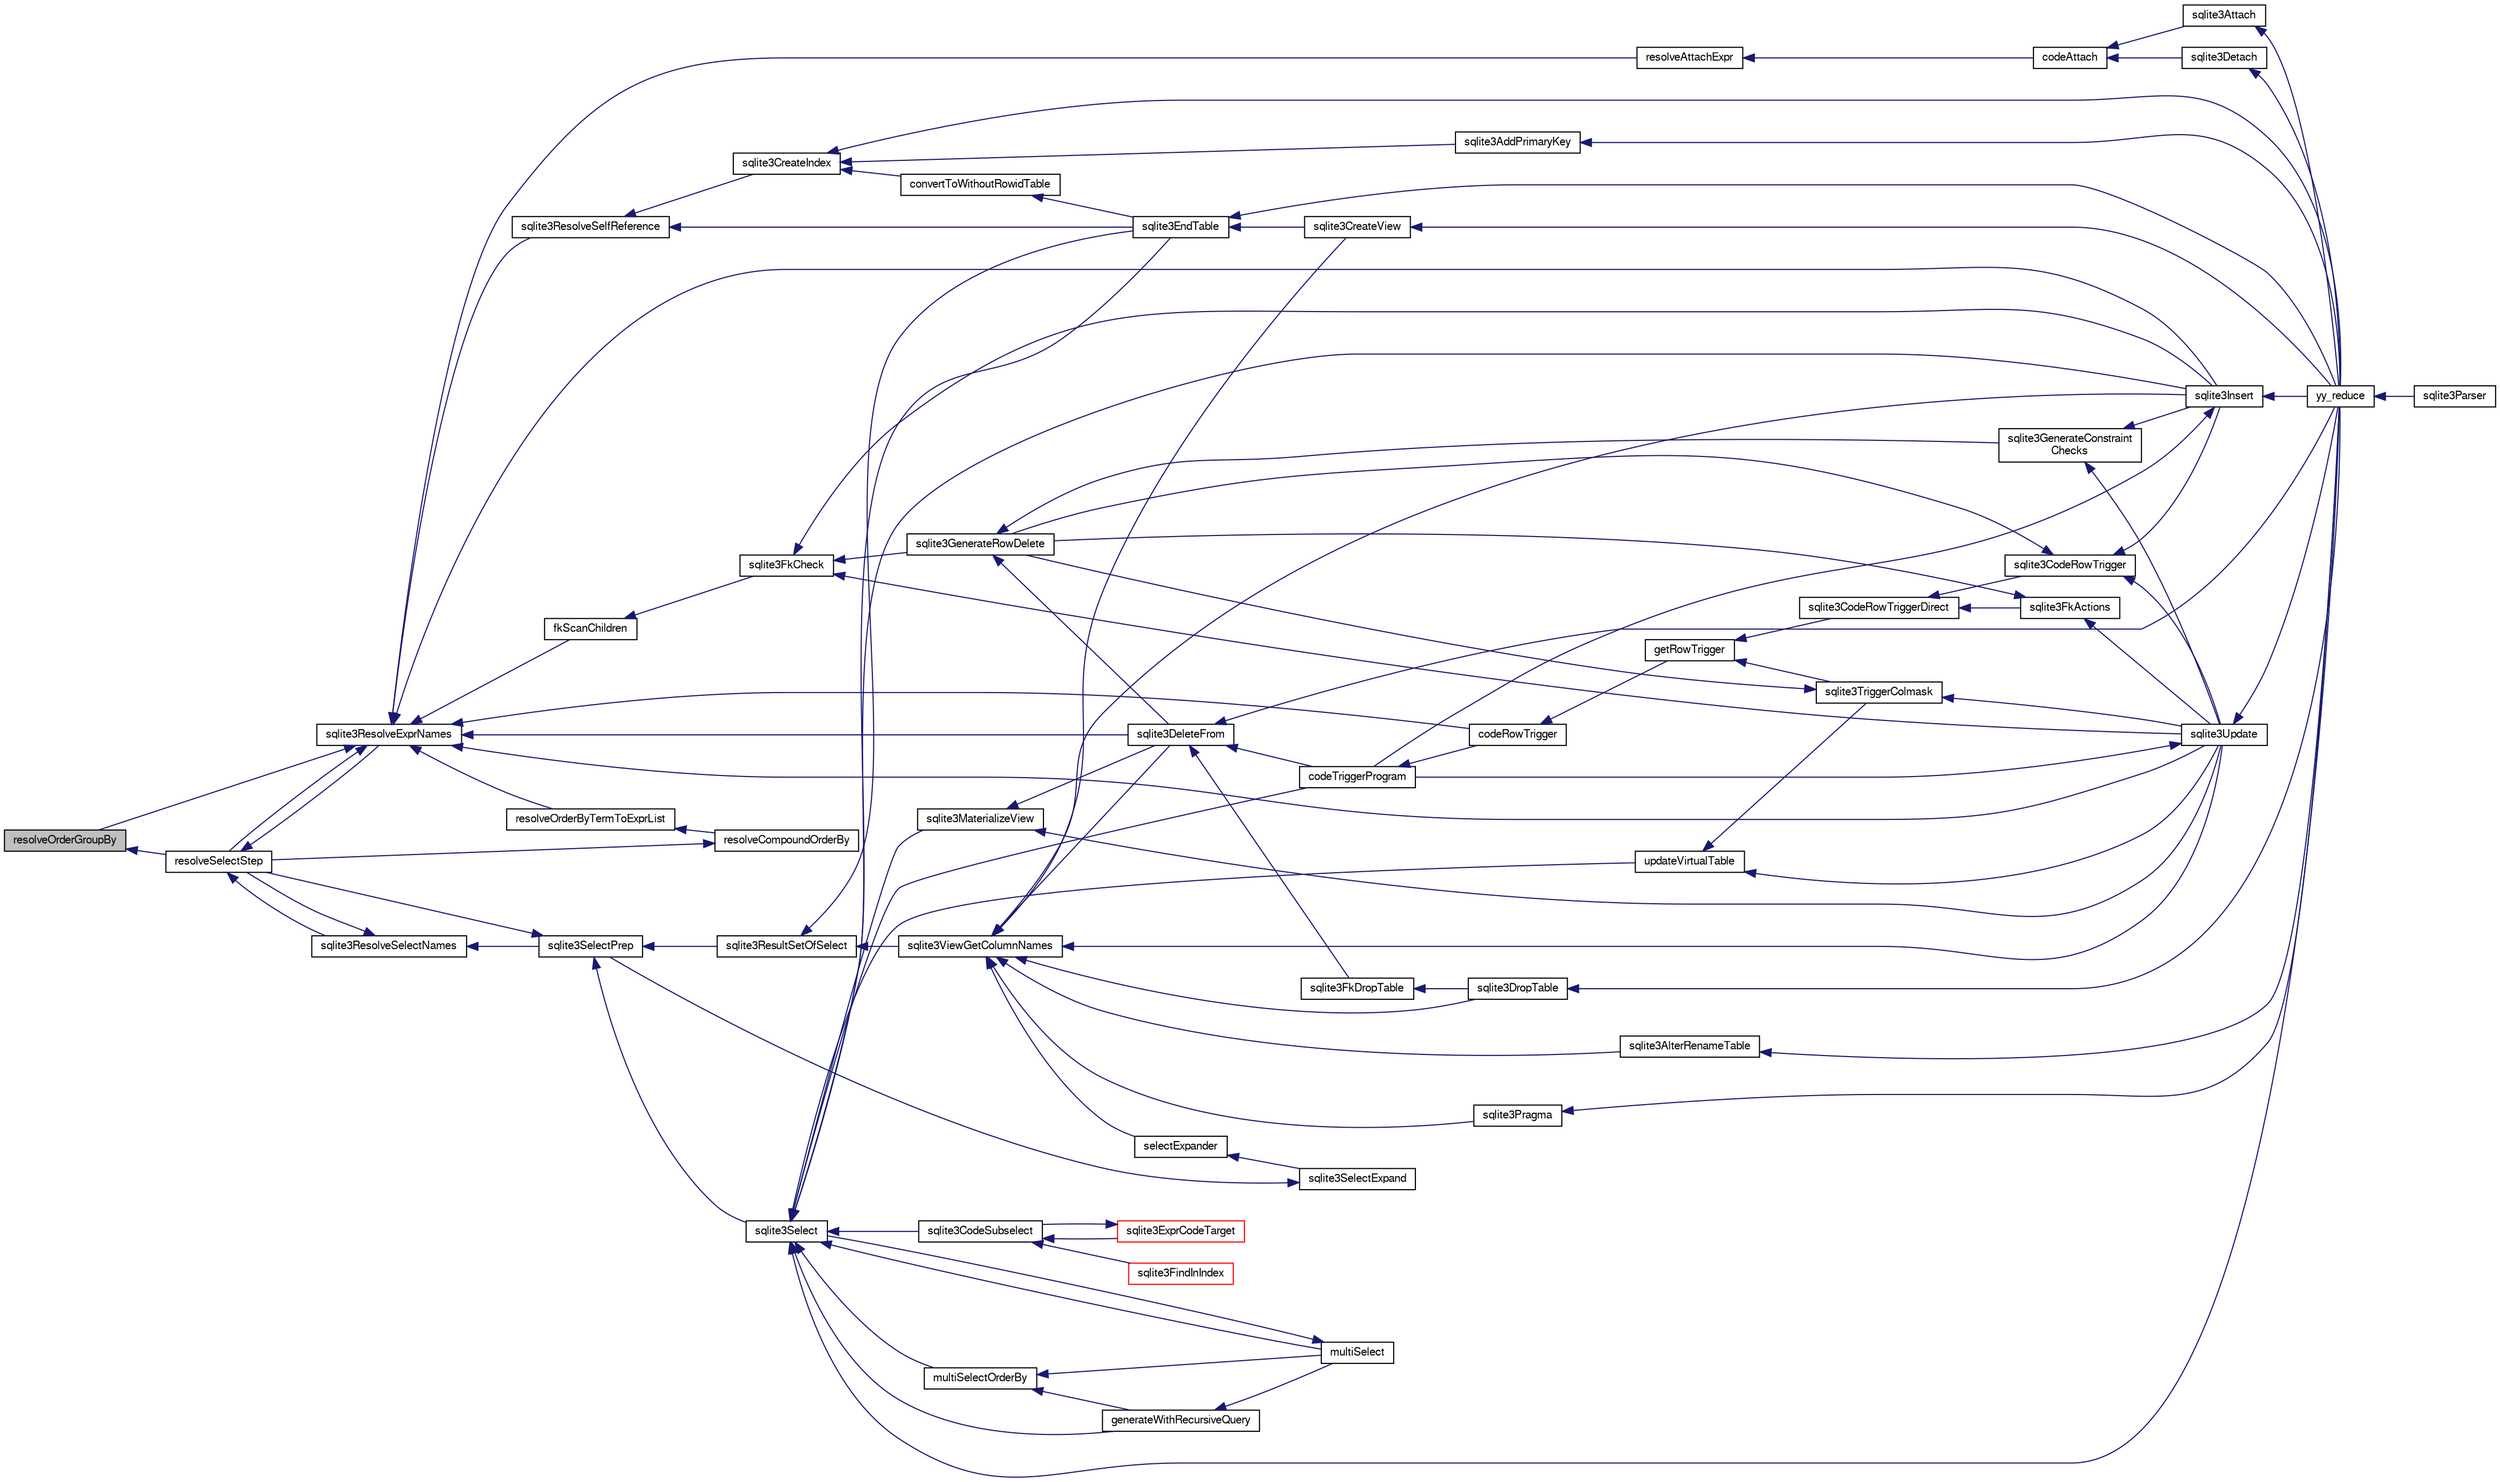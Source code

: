 digraph "resolveOrderGroupBy"
{
  edge [fontname="FreeSans",fontsize="10",labelfontname="FreeSans",labelfontsize="10"];
  node [fontname="FreeSans",fontsize="10",shape=record];
  rankdir="LR";
  Node276193 [label="resolveOrderGroupBy",height=0.2,width=0.4,color="black", fillcolor="grey75", style="filled", fontcolor="black"];
  Node276193 -> Node276194 [dir="back",color="midnightblue",fontsize="10",style="solid",fontname="FreeSans"];
  Node276194 [label="resolveSelectStep",height=0.2,width=0.4,color="black", fillcolor="white", style="filled",URL="$sqlite3_8c.html#a0b9015a9e505c63fd104dcbad672c814"];
  Node276194 -> Node276195 [dir="back",color="midnightblue",fontsize="10",style="solid",fontname="FreeSans"];
  Node276195 [label="sqlite3ResolveExprNames",height=0.2,width=0.4,color="black", fillcolor="white", style="filled",URL="$sqlite3_8c.html#a537cf717a3f847807d3a3fd65da636ad"];
  Node276195 -> Node276196 [dir="back",color="midnightblue",fontsize="10",style="solid",fontname="FreeSans"];
  Node276196 [label="resolveOrderByTermToExprList",height=0.2,width=0.4,color="black", fillcolor="white", style="filled",URL="$sqlite3_8c.html#ac7f7eabdc769257622ad90aac3e02fe6"];
  Node276196 -> Node276197 [dir="back",color="midnightblue",fontsize="10",style="solid",fontname="FreeSans"];
  Node276197 [label="resolveCompoundOrderBy",height=0.2,width=0.4,color="black", fillcolor="white", style="filled",URL="$sqlite3_8c.html#a462c5aa49cfd6aad6a92fa60ddefc569"];
  Node276197 -> Node276194 [dir="back",color="midnightblue",fontsize="10",style="solid",fontname="FreeSans"];
  Node276195 -> Node276193 [dir="back",color="midnightblue",fontsize="10",style="solid",fontname="FreeSans"];
  Node276195 -> Node276194 [dir="back",color="midnightblue",fontsize="10",style="solid",fontname="FreeSans"];
  Node276195 -> Node276198 [dir="back",color="midnightblue",fontsize="10",style="solid",fontname="FreeSans"];
  Node276198 [label="sqlite3ResolveSelfReference",height=0.2,width=0.4,color="black", fillcolor="white", style="filled",URL="$sqlite3_8c.html#ab524095a849de78f8728167d19336094"];
  Node276198 -> Node276199 [dir="back",color="midnightblue",fontsize="10",style="solid",fontname="FreeSans"];
  Node276199 [label="sqlite3EndTable",height=0.2,width=0.4,color="black", fillcolor="white", style="filled",URL="$sqlite3_8c.html#a7b5f2c66c0f0b6f819d970ca389768b0"];
  Node276199 -> Node276200 [dir="back",color="midnightblue",fontsize="10",style="solid",fontname="FreeSans"];
  Node276200 [label="sqlite3CreateView",height=0.2,width=0.4,color="black", fillcolor="white", style="filled",URL="$sqlite3_8c.html#a9d85cb00ff71dee5cd9a019503a6982e"];
  Node276200 -> Node276201 [dir="back",color="midnightblue",fontsize="10",style="solid",fontname="FreeSans"];
  Node276201 [label="yy_reduce",height=0.2,width=0.4,color="black", fillcolor="white", style="filled",URL="$sqlite3_8c.html#a7c419a9b25711c666a9a2449ef377f14"];
  Node276201 -> Node276202 [dir="back",color="midnightblue",fontsize="10",style="solid",fontname="FreeSans"];
  Node276202 [label="sqlite3Parser",height=0.2,width=0.4,color="black", fillcolor="white", style="filled",URL="$sqlite3_8c.html#a0327d71a5fabe0b6a343d78a2602e72a"];
  Node276199 -> Node276201 [dir="back",color="midnightblue",fontsize="10",style="solid",fontname="FreeSans"];
  Node276198 -> Node276203 [dir="back",color="midnightblue",fontsize="10",style="solid",fontname="FreeSans"];
  Node276203 [label="sqlite3CreateIndex",height=0.2,width=0.4,color="black", fillcolor="white", style="filled",URL="$sqlite3_8c.html#a8dbe5e590ab6c58a8c45f34f7c81e825"];
  Node276203 -> Node276204 [dir="back",color="midnightblue",fontsize="10",style="solid",fontname="FreeSans"];
  Node276204 [label="sqlite3AddPrimaryKey",height=0.2,width=0.4,color="black", fillcolor="white", style="filled",URL="$sqlite3_8c.html#af2b0672c3379d2a7d927d210ae0ade62"];
  Node276204 -> Node276201 [dir="back",color="midnightblue",fontsize="10",style="solid",fontname="FreeSans"];
  Node276203 -> Node276205 [dir="back",color="midnightblue",fontsize="10",style="solid",fontname="FreeSans"];
  Node276205 [label="convertToWithoutRowidTable",height=0.2,width=0.4,color="black", fillcolor="white", style="filled",URL="$sqlite3_8c.html#a0d41effc4e4a0ba740429a08f6747313"];
  Node276205 -> Node276199 [dir="back",color="midnightblue",fontsize="10",style="solid",fontname="FreeSans"];
  Node276203 -> Node276201 [dir="back",color="midnightblue",fontsize="10",style="solid",fontname="FreeSans"];
  Node276195 -> Node276206 [dir="back",color="midnightblue",fontsize="10",style="solid",fontname="FreeSans"];
  Node276206 [label="resolveAttachExpr",height=0.2,width=0.4,color="black", fillcolor="white", style="filled",URL="$sqlite3_8c.html#a2b0ae2ee3fae38ccc805f582a9ce38f5"];
  Node276206 -> Node276207 [dir="back",color="midnightblue",fontsize="10",style="solid",fontname="FreeSans"];
  Node276207 [label="codeAttach",height=0.2,width=0.4,color="black", fillcolor="white", style="filled",URL="$sqlite3_8c.html#ade4e9e30d828a19c191fdcb098676d5b"];
  Node276207 -> Node276208 [dir="back",color="midnightblue",fontsize="10",style="solid",fontname="FreeSans"];
  Node276208 [label="sqlite3Detach",height=0.2,width=0.4,color="black", fillcolor="white", style="filled",URL="$sqlite3_8c.html#ab1a5a0b01c7560aef5e0b8603a68747d"];
  Node276208 -> Node276201 [dir="back",color="midnightblue",fontsize="10",style="solid",fontname="FreeSans"];
  Node276207 -> Node276209 [dir="back",color="midnightblue",fontsize="10",style="solid",fontname="FreeSans"];
  Node276209 [label="sqlite3Attach",height=0.2,width=0.4,color="black", fillcolor="white", style="filled",URL="$sqlite3_8c.html#ae0907fe0b43cc1b4c7e6a16213e8546f"];
  Node276209 -> Node276201 [dir="back",color="midnightblue",fontsize="10",style="solid",fontname="FreeSans"];
  Node276195 -> Node276210 [dir="back",color="midnightblue",fontsize="10",style="solid",fontname="FreeSans"];
  Node276210 [label="sqlite3DeleteFrom",height=0.2,width=0.4,color="black", fillcolor="white", style="filled",URL="$sqlite3_8c.html#ab9b4b45349188b49eabb23f94608a091"];
  Node276210 -> Node276211 [dir="back",color="midnightblue",fontsize="10",style="solid",fontname="FreeSans"];
  Node276211 [label="sqlite3FkDropTable",height=0.2,width=0.4,color="black", fillcolor="white", style="filled",URL="$sqlite3_8c.html#a1218c6fc74e89152ceaa4760e82f5ef9"];
  Node276211 -> Node276212 [dir="back",color="midnightblue",fontsize="10",style="solid",fontname="FreeSans"];
  Node276212 [label="sqlite3DropTable",height=0.2,width=0.4,color="black", fillcolor="white", style="filled",URL="$sqlite3_8c.html#a5534f77364b5568783c0e50db3c9defb"];
  Node276212 -> Node276201 [dir="back",color="midnightblue",fontsize="10",style="solid",fontname="FreeSans"];
  Node276210 -> Node276213 [dir="back",color="midnightblue",fontsize="10",style="solid",fontname="FreeSans"];
  Node276213 [label="codeTriggerProgram",height=0.2,width=0.4,color="black", fillcolor="white", style="filled",URL="$sqlite3_8c.html#a120801f59d9281d201d2ff4b2606836e"];
  Node276213 -> Node276214 [dir="back",color="midnightblue",fontsize="10",style="solid",fontname="FreeSans"];
  Node276214 [label="codeRowTrigger",height=0.2,width=0.4,color="black", fillcolor="white", style="filled",URL="$sqlite3_8c.html#a463cea5aaaf388b560b206570a0022fc"];
  Node276214 -> Node276215 [dir="back",color="midnightblue",fontsize="10",style="solid",fontname="FreeSans"];
  Node276215 [label="getRowTrigger",height=0.2,width=0.4,color="black", fillcolor="white", style="filled",URL="$sqlite3_8c.html#a69626ef20b540d1a2b19cf56f3f45689"];
  Node276215 -> Node276216 [dir="back",color="midnightblue",fontsize="10",style="solid",fontname="FreeSans"];
  Node276216 [label="sqlite3CodeRowTriggerDirect",height=0.2,width=0.4,color="black", fillcolor="white", style="filled",URL="$sqlite3_8c.html#ad92829f9001bcf89a0299dad5a48acd4"];
  Node276216 -> Node276217 [dir="back",color="midnightblue",fontsize="10",style="solid",fontname="FreeSans"];
  Node276217 [label="sqlite3FkActions",height=0.2,width=0.4,color="black", fillcolor="white", style="filled",URL="$sqlite3_8c.html#a39159bd1623724946c22355ba7f3ef90"];
  Node276217 -> Node276218 [dir="back",color="midnightblue",fontsize="10",style="solid",fontname="FreeSans"];
  Node276218 [label="sqlite3GenerateRowDelete",height=0.2,width=0.4,color="black", fillcolor="white", style="filled",URL="$sqlite3_8c.html#a2c76cbf3027fc18fdbb8cb4cd96b77d9"];
  Node276218 -> Node276210 [dir="back",color="midnightblue",fontsize="10",style="solid",fontname="FreeSans"];
  Node276218 -> Node276219 [dir="back",color="midnightblue",fontsize="10",style="solid",fontname="FreeSans"];
  Node276219 [label="sqlite3GenerateConstraint\lChecks",height=0.2,width=0.4,color="black", fillcolor="white", style="filled",URL="$sqlite3_8c.html#aef639c1e6a0c0a67ca6e7690ad931bd2"];
  Node276219 -> Node276220 [dir="back",color="midnightblue",fontsize="10",style="solid",fontname="FreeSans"];
  Node276220 [label="sqlite3Insert",height=0.2,width=0.4,color="black", fillcolor="white", style="filled",URL="$sqlite3_8c.html#a5b17c9c2000bae6bdff8e6be48d7dc2b"];
  Node276220 -> Node276213 [dir="back",color="midnightblue",fontsize="10",style="solid",fontname="FreeSans"];
  Node276220 -> Node276201 [dir="back",color="midnightblue",fontsize="10",style="solid",fontname="FreeSans"];
  Node276219 -> Node276221 [dir="back",color="midnightblue",fontsize="10",style="solid",fontname="FreeSans"];
  Node276221 [label="sqlite3Update",height=0.2,width=0.4,color="black", fillcolor="white", style="filled",URL="$sqlite3_8c.html#ac5aa67c46e8cc8174566fabe6809fafa"];
  Node276221 -> Node276213 [dir="back",color="midnightblue",fontsize="10",style="solid",fontname="FreeSans"];
  Node276221 -> Node276201 [dir="back",color="midnightblue",fontsize="10",style="solid",fontname="FreeSans"];
  Node276217 -> Node276221 [dir="back",color="midnightblue",fontsize="10",style="solid",fontname="FreeSans"];
  Node276216 -> Node276222 [dir="back",color="midnightblue",fontsize="10",style="solid",fontname="FreeSans"];
  Node276222 [label="sqlite3CodeRowTrigger",height=0.2,width=0.4,color="black", fillcolor="white", style="filled",URL="$sqlite3_8c.html#a37f21393c74de4d01b16761ee9abacd9"];
  Node276222 -> Node276218 [dir="back",color="midnightblue",fontsize="10",style="solid",fontname="FreeSans"];
  Node276222 -> Node276220 [dir="back",color="midnightblue",fontsize="10",style="solid",fontname="FreeSans"];
  Node276222 -> Node276221 [dir="back",color="midnightblue",fontsize="10",style="solid",fontname="FreeSans"];
  Node276215 -> Node276223 [dir="back",color="midnightblue",fontsize="10",style="solid",fontname="FreeSans"];
  Node276223 [label="sqlite3TriggerColmask",height=0.2,width=0.4,color="black", fillcolor="white", style="filled",URL="$sqlite3_8c.html#acace8e99e37ae5e84ea03c65e820c540"];
  Node276223 -> Node276218 [dir="back",color="midnightblue",fontsize="10",style="solid",fontname="FreeSans"];
  Node276223 -> Node276221 [dir="back",color="midnightblue",fontsize="10",style="solid",fontname="FreeSans"];
  Node276210 -> Node276201 [dir="back",color="midnightblue",fontsize="10",style="solid",fontname="FreeSans"];
  Node276195 -> Node276224 [dir="back",color="midnightblue",fontsize="10",style="solid",fontname="FreeSans"];
  Node276224 [label="fkScanChildren",height=0.2,width=0.4,color="black", fillcolor="white", style="filled",URL="$sqlite3_8c.html#a67c9dcb484336b3155e7a82a037d4691"];
  Node276224 -> Node276225 [dir="back",color="midnightblue",fontsize="10",style="solid",fontname="FreeSans"];
  Node276225 [label="sqlite3FkCheck",height=0.2,width=0.4,color="black", fillcolor="white", style="filled",URL="$sqlite3_8c.html#aa38fb76c7d6f48f19772877a41703b92"];
  Node276225 -> Node276218 [dir="back",color="midnightblue",fontsize="10",style="solid",fontname="FreeSans"];
  Node276225 -> Node276220 [dir="back",color="midnightblue",fontsize="10",style="solid",fontname="FreeSans"];
  Node276225 -> Node276221 [dir="back",color="midnightblue",fontsize="10",style="solid",fontname="FreeSans"];
  Node276195 -> Node276220 [dir="back",color="midnightblue",fontsize="10",style="solid",fontname="FreeSans"];
  Node276195 -> Node276214 [dir="back",color="midnightblue",fontsize="10",style="solid",fontname="FreeSans"];
  Node276195 -> Node276221 [dir="back",color="midnightblue",fontsize="10",style="solid",fontname="FreeSans"];
  Node276194 -> Node276226 [dir="back",color="midnightblue",fontsize="10",style="solid",fontname="FreeSans"];
  Node276226 [label="sqlite3ResolveSelectNames",height=0.2,width=0.4,color="black", fillcolor="white", style="filled",URL="$sqlite3_8c.html#a0cf10c480643b1ab9eaa02056a400734"];
  Node276226 -> Node276194 [dir="back",color="midnightblue",fontsize="10",style="solid",fontname="FreeSans"];
  Node276226 -> Node276227 [dir="back",color="midnightblue",fontsize="10",style="solid",fontname="FreeSans"];
  Node276227 [label="sqlite3SelectPrep",height=0.2,width=0.4,color="black", fillcolor="white", style="filled",URL="$sqlite3_8c.html#aa4385bd53c0a43dea72fbc23cc78e1c6"];
  Node276227 -> Node276194 [dir="back",color="midnightblue",fontsize="10",style="solid",fontname="FreeSans"];
  Node276227 -> Node276228 [dir="back",color="midnightblue",fontsize="10",style="solid",fontname="FreeSans"];
  Node276228 [label="sqlite3ResultSetOfSelect",height=0.2,width=0.4,color="black", fillcolor="white", style="filled",URL="$sqlite3_8c.html#ade35a86757654a36498d74152aa2fda8"];
  Node276228 -> Node276199 [dir="back",color="midnightblue",fontsize="10",style="solid",fontname="FreeSans"];
  Node276228 -> Node276229 [dir="back",color="midnightblue",fontsize="10",style="solid",fontname="FreeSans"];
  Node276229 [label="sqlite3ViewGetColumnNames",height=0.2,width=0.4,color="black", fillcolor="white", style="filled",URL="$sqlite3_8c.html#aebc7cd8d9e2bd174ae0a60363d3f6ce8"];
  Node276229 -> Node276230 [dir="back",color="midnightblue",fontsize="10",style="solid",fontname="FreeSans"];
  Node276230 [label="sqlite3AlterRenameTable",height=0.2,width=0.4,color="black", fillcolor="white", style="filled",URL="$sqlite3_8c.html#aa5cfdb507ff74e559f2efb0318c96d2c"];
  Node276230 -> Node276201 [dir="back",color="midnightblue",fontsize="10",style="solid",fontname="FreeSans"];
  Node276229 -> Node276200 [dir="back",color="midnightblue",fontsize="10",style="solid",fontname="FreeSans"];
  Node276229 -> Node276212 [dir="back",color="midnightblue",fontsize="10",style="solid",fontname="FreeSans"];
  Node276229 -> Node276210 [dir="back",color="midnightblue",fontsize="10",style="solid",fontname="FreeSans"];
  Node276229 -> Node276220 [dir="back",color="midnightblue",fontsize="10",style="solid",fontname="FreeSans"];
  Node276229 -> Node276231 [dir="back",color="midnightblue",fontsize="10",style="solid",fontname="FreeSans"];
  Node276231 [label="sqlite3Pragma",height=0.2,width=0.4,color="black", fillcolor="white", style="filled",URL="$sqlite3_8c.html#a111391370f58f8e6a6eca51fd34d62ed"];
  Node276231 -> Node276201 [dir="back",color="midnightblue",fontsize="10",style="solid",fontname="FreeSans"];
  Node276229 -> Node276232 [dir="back",color="midnightblue",fontsize="10",style="solid",fontname="FreeSans"];
  Node276232 [label="selectExpander",height=0.2,width=0.4,color="black", fillcolor="white", style="filled",URL="$sqlite3_8c.html#abee977318fbf74531340c6e41b0ca953"];
  Node276232 -> Node276233 [dir="back",color="midnightblue",fontsize="10",style="solid",fontname="FreeSans"];
  Node276233 [label="sqlite3SelectExpand",height=0.2,width=0.4,color="black", fillcolor="white", style="filled",URL="$sqlite3_8c.html#ae55acd1d8219505e629c2148950fa3de"];
  Node276233 -> Node276227 [dir="back",color="midnightblue",fontsize="10",style="solid",fontname="FreeSans"];
  Node276229 -> Node276221 [dir="back",color="midnightblue",fontsize="10",style="solid",fontname="FreeSans"];
  Node276227 -> Node276234 [dir="back",color="midnightblue",fontsize="10",style="solid",fontname="FreeSans"];
  Node276234 [label="sqlite3Select",height=0.2,width=0.4,color="black", fillcolor="white", style="filled",URL="$sqlite3_8c.html#a2465ee8c956209ba4b272477b7c21a45"];
  Node276234 -> Node276235 [dir="back",color="midnightblue",fontsize="10",style="solid",fontname="FreeSans"];
  Node276235 [label="sqlite3CodeSubselect",height=0.2,width=0.4,color="black", fillcolor="white", style="filled",URL="$sqlite3_8c.html#aa69b46d2204a1d1b110107a1be12ee0c"];
  Node276235 -> Node276236 [dir="back",color="midnightblue",fontsize="10",style="solid",fontname="FreeSans"];
  Node276236 [label="sqlite3FindInIndex",height=0.2,width=0.4,color="red", fillcolor="white", style="filled",URL="$sqlite3_8c.html#af7d8c56ab0231f44bb5f87b3fafeffb2"];
  Node276235 -> Node276238 [dir="back",color="midnightblue",fontsize="10",style="solid",fontname="FreeSans"];
  Node276238 [label="sqlite3ExprCodeTarget",height=0.2,width=0.4,color="red", fillcolor="white", style="filled",URL="$sqlite3_8c.html#a4f308397a0a3ed299ed31aaa1ae2a293"];
  Node276238 -> Node276235 [dir="back",color="midnightblue",fontsize="10",style="solid",fontname="FreeSans"];
  Node276234 -> Node276199 [dir="back",color="midnightblue",fontsize="10",style="solid",fontname="FreeSans"];
  Node276234 -> Node276275 [dir="back",color="midnightblue",fontsize="10",style="solid",fontname="FreeSans"];
  Node276275 [label="sqlite3MaterializeView",height=0.2,width=0.4,color="black", fillcolor="white", style="filled",URL="$sqlite3_8c.html#a4557984b0b75f998fb0c3f231c9b1def"];
  Node276275 -> Node276210 [dir="back",color="midnightblue",fontsize="10",style="solid",fontname="FreeSans"];
  Node276275 -> Node276221 [dir="back",color="midnightblue",fontsize="10",style="solid",fontname="FreeSans"];
  Node276234 -> Node276220 [dir="back",color="midnightblue",fontsize="10",style="solid",fontname="FreeSans"];
  Node276234 -> Node276257 [dir="back",color="midnightblue",fontsize="10",style="solid",fontname="FreeSans"];
  Node276257 [label="generateWithRecursiveQuery",height=0.2,width=0.4,color="black", fillcolor="white", style="filled",URL="$sqlite3_8c.html#ade2c3663fa9c3b9676507984b9483942"];
  Node276257 -> Node276258 [dir="back",color="midnightblue",fontsize="10",style="solid",fontname="FreeSans"];
  Node276258 [label="multiSelect",height=0.2,width=0.4,color="black", fillcolor="white", style="filled",URL="$sqlite3_8c.html#a6456c61f3d9b2389738753cedfa24fa7"];
  Node276258 -> Node276234 [dir="back",color="midnightblue",fontsize="10",style="solid",fontname="FreeSans"];
  Node276234 -> Node276258 [dir="back",color="midnightblue",fontsize="10",style="solid",fontname="FreeSans"];
  Node276234 -> Node276259 [dir="back",color="midnightblue",fontsize="10",style="solid",fontname="FreeSans"];
  Node276259 [label="multiSelectOrderBy",height=0.2,width=0.4,color="black", fillcolor="white", style="filled",URL="$sqlite3_8c.html#afcdb8488c6f4dfdadaf9f04bca35b808"];
  Node276259 -> Node276257 [dir="back",color="midnightblue",fontsize="10",style="solid",fontname="FreeSans"];
  Node276259 -> Node276258 [dir="back",color="midnightblue",fontsize="10",style="solid",fontname="FreeSans"];
  Node276234 -> Node276213 [dir="back",color="midnightblue",fontsize="10",style="solid",fontname="FreeSans"];
  Node276234 -> Node276276 [dir="back",color="midnightblue",fontsize="10",style="solid",fontname="FreeSans"];
  Node276276 [label="updateVirtualTable",height=0.2,width=0.4,color="black", fillcolor="white", style="filled",URL="$sqlite3_8c.html#a740220531db9293c39a2cdd7da3f74e1"];
  Node276276 -> Node276223 [dir="back",color="midnightblue",fontsize="10",style="solid",fontname="FreeSans"];
  Node276276 -> Node276221 [dir="back",color="midnightblue",fontsize="10",style="solid",fontname="FreeSans"];
  Node276234 -> Node276201 [dir="back",color="midnightblue",fontsize="10",style="solid",fontname="FreeSans"];
}
